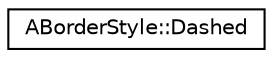 digraph "Graphical Class Hierarchy"
{
 // LATEX_PDF_SIZE
  edge [fontname="Helvetica",fontsize="10",labelfontname="Helvetica",labelfontsize="10"];
  node [fontname="Helvetica",fontsize="10",shape=record];
  rankdir="LR";
  Node0 [label="ABorderStyle::Dashed",height=0.2,width=0.4,color="black", fillcolor="white", style="filled",URL="$structABorderStyle_1_1Dashed.html",tooltip="Displays a series of short square-ended dashes or line segments."];
}
